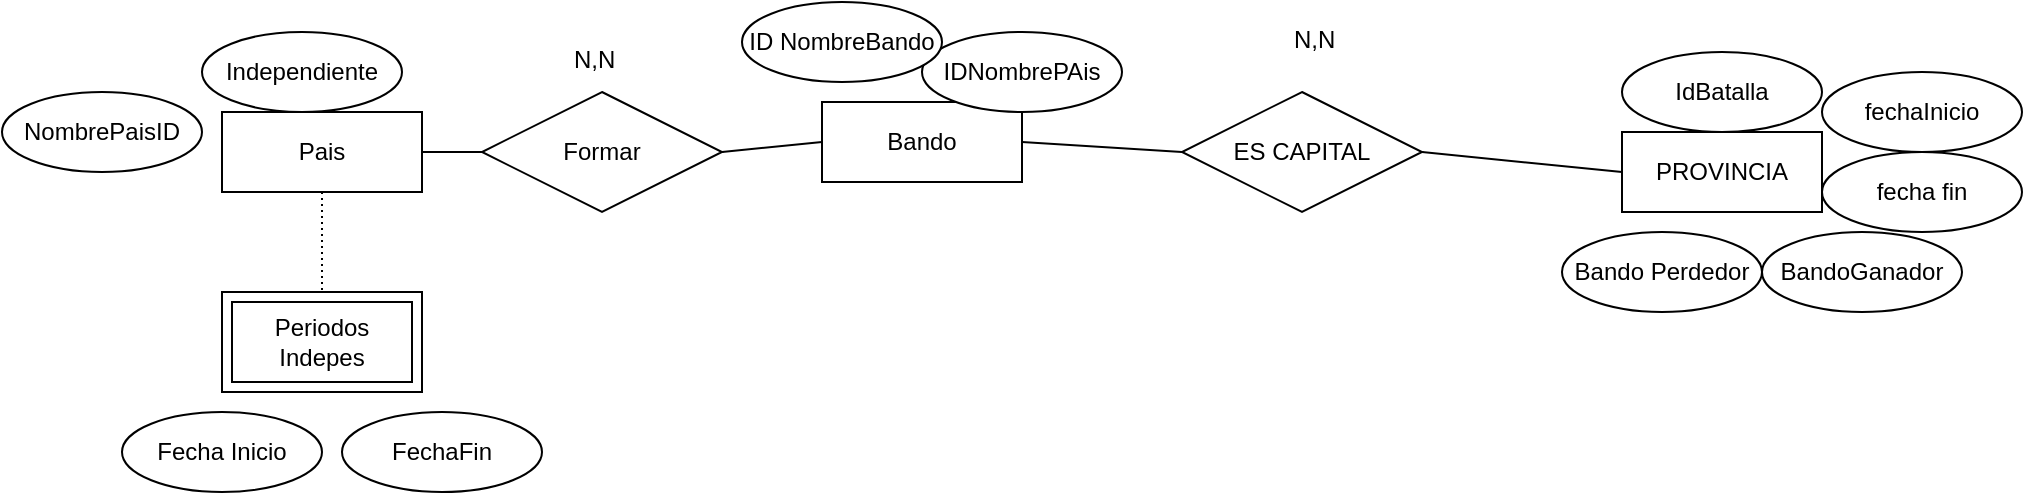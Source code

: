 <mxfile version="17.4.6"><diagram id="6ywpg-A6aeFkKt9F7X6P" name="Page-1"><mxGraphModel dx="2249" dy="752" grid="1" gridSize="10" guides="1" tooltips="1" connect="1" arrows="1" fold="1" page="1" pageScale="1" pageWidth="827" pageHeight="1169" math="0" shadow="0"><root><mxCell id="0"/><mxCell id="1" parent="0"/><mxCell id="UBXJcr-6a_jNQq5gk1VO-3" value="Bando" style="whiteSpace=wrap;html=1;align=center;" vertex="1" parent="1"><mxGeometry x="390" y="475" width="100" height="40" as="geometry"/></mxCell><mxCell id="UBXJcr-6a_jNQq5gk1VO-4" value="Pais" style="whiteSpace=wrap;html=1;align=center;" vertex="1" parent="1"><mxGeometry x="90" y="480" width="100" height="40" as="geometry"/></mxCell><mxCell id="UBXJcr-6a_jNQq5gk1VO-5" value="PROVINCIA" style="whiteSpace=wrap;html=1;align=center;" vertex="1" parent="1"><mxGeometry x="790" y="490" width="100" height="40" as="geometry"/></mxCell><mxCell id="UBXJcr-6a_jNQq5gk1VO-6" value="ES CAPITAL" style="shape=rhombus;perimeter=rhombusPerimeter;whiteSpace=wrap;html=1;align=center;" vertex="1" parent="1"><mxGeometry x="570" y="470" width="120" height="60" as="geometry"/></mxCell><mxCell id="UBXJcr-6a_jNQq5gk1VO-7" value="Formar" style="shape=rhombus;perimeter=rhombusPerimeter;whiteSpace=wrap;html=1;align=center;" vertex="1" parent="1"><mxGeometry x="220" y="470" width="120" height="60" as="geometry"/></mxCell><mxCell id="UBXJcr-6a_jNQq5gk1VO-12" value="" style="endArrow=none;html=1;rounded=0;exitX=0;exitY=0.5;exitDx=0;exitDy=0;entryX=1;entryY=0.5;entryDx=0;entryDy=0;" edge="1" parent="1" source="UBXJcr-6a_jNQq5gk1VO-6" target="UBXJcr-6a_jNQq5gk1VO-3"><mxGeometry relative="1" as="geometry"><mxPoint x="330" y="380" as="sourcePoint"/><mxPoint x="490" y="380" as="targetPoint"/></mxGeometry></mxCell><mxCell id="UBXJcr-6a_jNQq5gk1VO-13" value="" style="endArrow=none;html=1;rounded=0;exitX=0;exitY=0.5;exitDx=0;exitDy=0;entryX=1;entryY=0.5;entryDx=0;entryDy=0;" edge="1" parent="1" source="UBXJcr-6a_jNQq5gk1VO-5" target="UBXJcr-6a_jNQq5gk1VO-6"><mxGeometry relative="1" as="geometry"><mxPoint x="220" y="320" as="sourcePoint"/><mxPoint x="210" y="380" as="targetPoint"/></mxGeometry></mxCell><mxCell id="UBXJcr-6a_jNQq5gk1VO-14" value="" style="endArrow=none;html=1;rounded=0;entryX=0;entryY=0.5;entryDx=0;entryDy=0;exitX=1;exitY=0.5;exitDx=0;exitDy=0;" edge="1" parent="1" source="UBXJcr-6a_jNQq5gk1VO-7" target="UBXJcr-6a_jNQq5gk1VO-3"><mxGeometry relative="1" as="geometry"><mxPoint x="330" y="380" as="sourcePoint"/><mxPoint x="490" y="380" as="targetPoint"/></mxGeometry></mxCell><mxCell id="UBXJcr-6a_jNQq5gk1VO-15" value="" style="endArrow=none;html=1;rounded=0;entryX=0;entryY=0.5;entryDx=0;entryDy=0;" edge="1" parent="1" target="UBXJcr-6a_jNQq5gk1VO-7"><mxGeometry relative="1" as="geometry"><mxPoint x="190" y="500" as="sourcePoint"/><mxPoint x="350" y="510" as="targetPoint"/></mxGeometry></mxCell><mxCell id="UBXJcr-6a_jNQq5gk1VO-16" value="IDNombrePAis" style="ellipse;whiteSpace=wrap;html=1;align=center;" vertex="1" parent="1"><mxGeometry x="440" y="440" width="100" height="40" as="geometry"/></mxCell><mxCell id="UBXJcr-6a_jNQq5gk1VO-17" value="ID NombreBando" style="ellipse;whiteSpace=wrap;html=1;align=center;" vertex="1" parent="1"><mxGeometry x="350" y="425" width="100" height="40" as="geometry"/></mxCell><mxCell id="UBXJcr-6a_jNQq5gk1VO-18" value="Bando Perdedor" style="ellipse;whiteSpace=wrap;html=1;align=center;" vertex="1" parent="1"><mxGeometry x="760" y="540" width="100" height="40" as="geometry"/></mxCell><mxCell id="UBXJcr-6a_jNQq5gk1VO-19" value="fecha fin" style="ellipse;whiteSpace=wrap;html=1;align=center;" vertex="1" parent="1"><mxGeometry x="890" y="500" width="100" height="40" as="geometry"/></mxCell><mxCell id="UBXJcr-6a_jNQq5gk1VO-20" value="BandoGanador" style="ellipse;whiteSpace=wrap;html=1;align=center;" vertex="1" parent="1"><mxGeometry x="860" y="540" width="100" height="40" as="geometry"/></mxCell><mxCell id="UBXJcr-6a_jNQq5gk1VO-22" value="fechaInicio" style="ellipse;whiteSpace=wrap;html=1;align=center;" vertex="1" parent="1"><mxGeometry x="890" y="460" width="100" height="40" as="geometry"/></mxCell><mxCell id="UBXJcr-6a_jNQq5gk1VO-23" value="Independiente" style="ellipse;whiteSpace=wrap;html=1;align=center;" vertex="1" parent="1"><mxGeometry x="80" y="440" width="100" height="40" as="geometry"/></mxCell><mxCell id="UBXJcr-6a_jNQq5gk1VO-24" value="NombrePaisID" style="ellipse;whiteSpace=wrap;html=1;align=center;" vertex="1" parent="1"><mxGeometry x="-20" y="470" width="100" height="40" as="geometry"/></mxCell><mxCell id="UBXJcr-6a_jNQq5gk1VO-25" value="&lt;div&gt;Fecha Inicio&lt;/div&gt;" style="ellipse;whiteSpace=wrap;html=1;align=center;" vertex="1" parent="1"><mxGeometry x="40" y="630" width="100" height="40" as="geometry"/></mxCell><mxCell id="UBXJcr-6a_jNQq5gk1VO-26" value="IdBatalla" style="ellipse;whiteSpace=wrap;html=1;align=center;" vertex="1" parent="1"><mxGeometry x="790" y="450" width="100" height="40" as="geometry"/></mxCell><mxCell id="UBXJcr-6a_jNQq5gk1VO-28" value="N,N" style="text;strokeColor=none;fillColor=none;spacingLeft=4;spacingRight=4;overflow=hidden;rotatable=0;points=[[0,0.5],[1,0.5]];portConstraint=eastwest;fontSize=12;" vertex="1" parent="1"><mxGeometry x="260" y="440" width="40" height="30" as="geometry"/></mxCell><mxCell id="UBXJcr-6a_jNQq5gk1VO-29" value="FechaFin" style="ellipse;whiteSpace=wrap;html=1;align=center;" vertex="1" parent="1"><mxGeometry x="150" y="630" width="100" height="40" as="geometry"/></mxCell><mxCell id="UBXJcr-6a_jNQq5gk1VO-30" value="Periodos Indepes" style="shape=ext;margin=3;double=1;whiteSpace=wrap;html=1;align=center;" vertex="1" parent="1"><mxGeometry x="90" y="570" width="100" height="50" as="geometry"/></mxCell><mxCell id="UBXJcr-6a_jNQq5gk1VO-31" value="" style="endArrow=none;html=1;rounded=0;dashed=1;dashPattern=1 2;entryX=0.5;entryY=0;entryDx=0;entryDy=0;exitX=0.5;exitY=1;exitDx=0;exitDy=0;" edge="1" parent="1" source="UBXJcr-6a_jNQq5gk1VO-4" target="UBXJcr-6a_jNQq5gk1VO-30"><mxGeometry relative="1" as="geometry"><mxPoint x="330" y="470" as="sourcePoint"/><mxPoint x="490" y="470" as="targetPoint"/></mxGeometry></mxCell><mxCell id="UBXJcr-6a_jNQq5gk1VO-33" value="N,N" style="text;strokeColor=none;fillColor=none;spacingLeft=4;spacingRight=4;overflow=hidden;rotatable=0;points=[[0,0.5],[1,0.5]];portConstraint=eastwest;fontSize=12;" vertex="1" parent="1"><mxGeometry x="620" y="430" width="40" height="30" as="geometry"/></mxCell></root></mxGraphModel></diagram></mxfile>